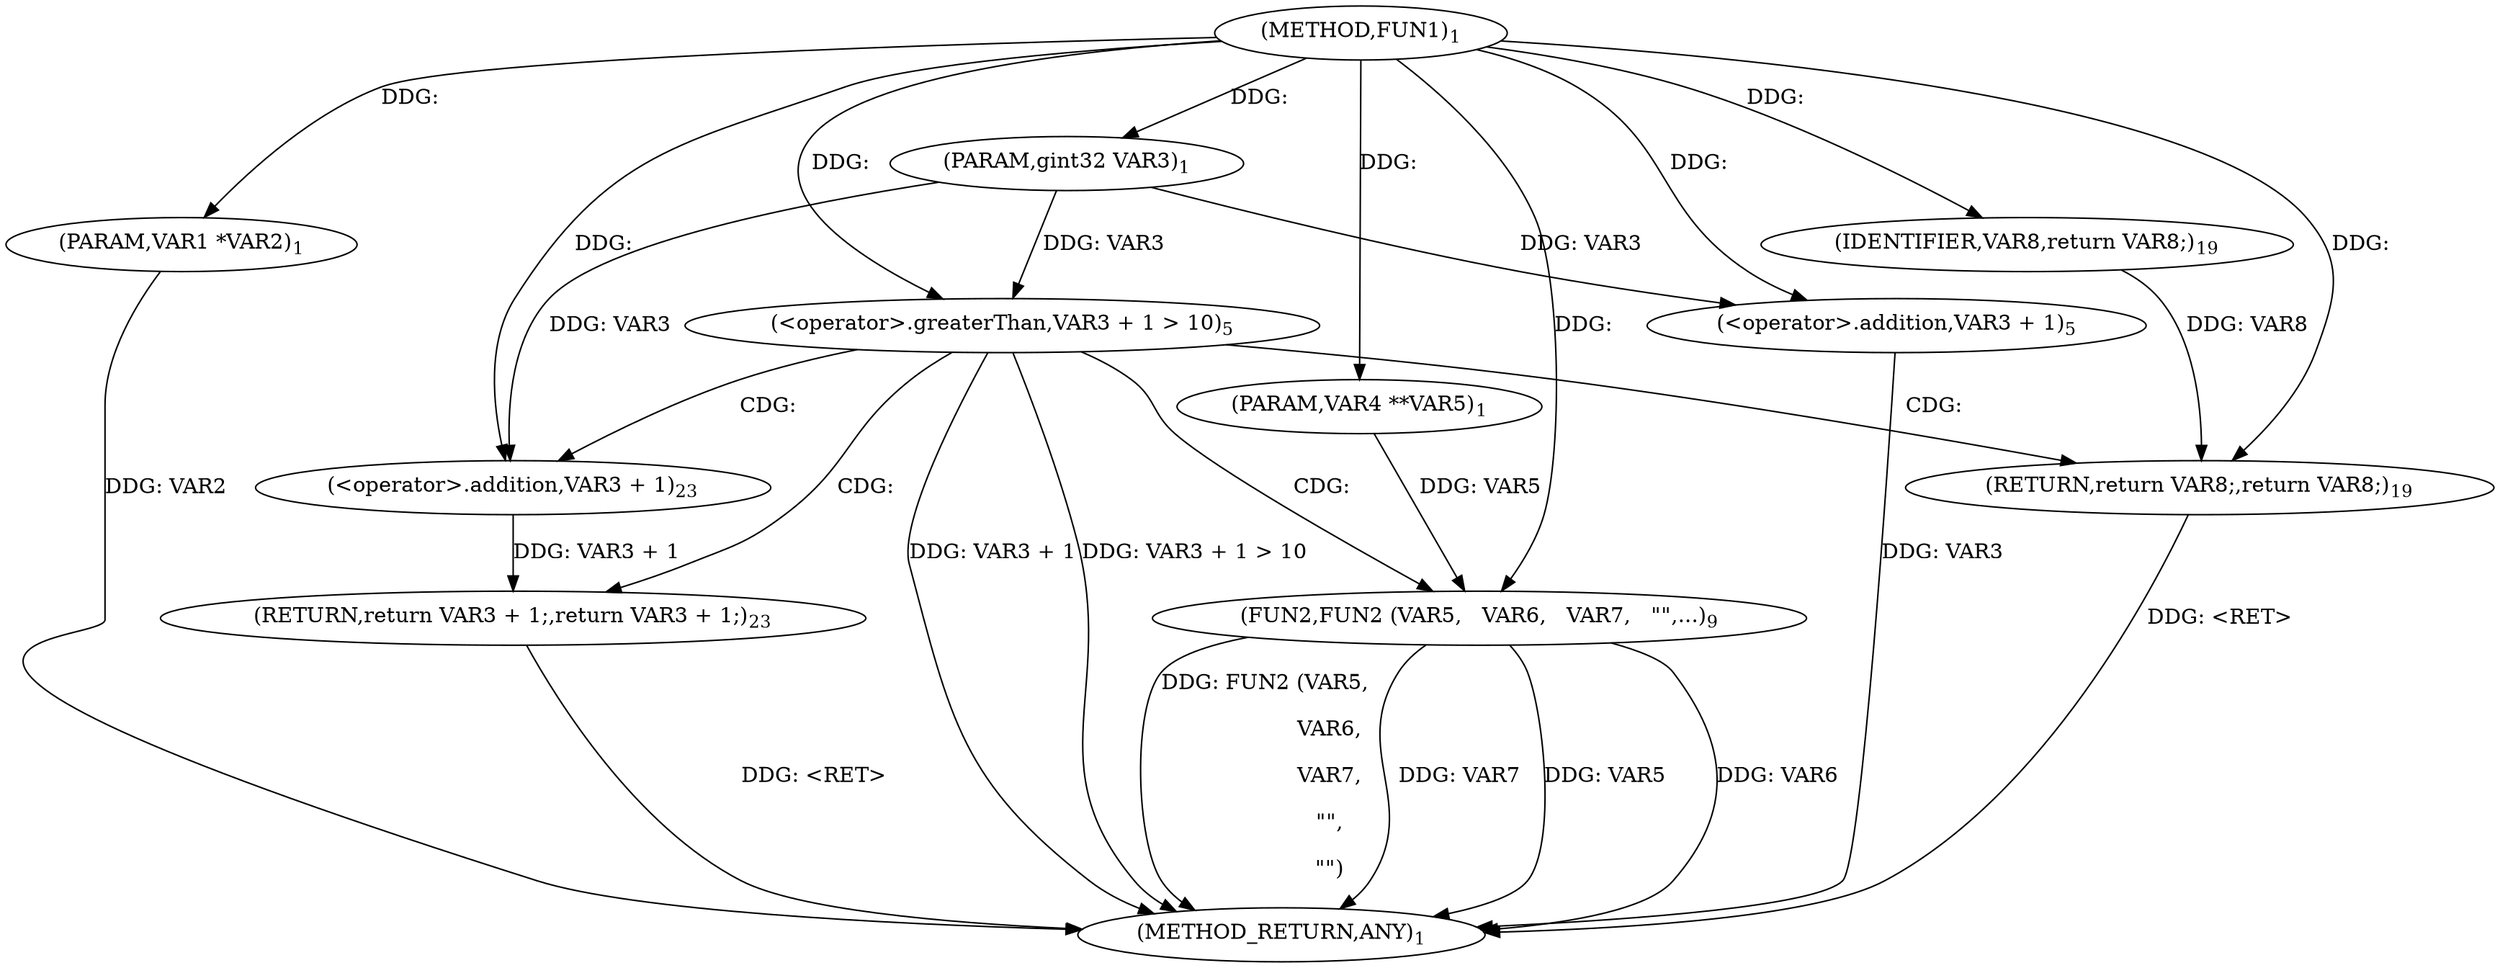 digraph "FUN1" {  
"8" [label = <(METHOD,FUN1)<SUB>1</SUB>> ]
"32" [label = <(METHOD_RETURN,ANY)<SUB>1</SUB>> ]
"9" [label = <(PARAM,VAR1 *VAR2)<SUB>1</SUB>> ]
"10" [label = <(PARAM,gint32 VAR3)<SUB>1</SUB>> ]
"11" [label = <(PARAM,VAR4 **VAR5)<SUB>1</SUB>> ]
"28" [label = <(RETURN,return VAR3 + 1;,return VAR3 + 1;)<SUB>23</SUB>> ]
"14" [label = <(&lt;operator&gt;.greaterThan,VAR3 + 1 &gt; 10)<SUB>5</SUB>> ]
"29" [label = <(&lt;operator&gt;.addition,VAR3 + 1)<SUB>23</SUB>> ]
"20" [label = <(FUN2,FUN2 (VAR5,

		   VAR6,

		   VAR7,

		   &quot;&quot;,

...)<SUB>9</SUB>> ]
"26" [label = <(RETURN,return VAR8;,return VAR8;)<SUB>19</SUB>> ]
"15" [label = <(&lt;operator&gt;.addition,VAR3 + 1)<SUB>5</SUB>> ]
"27" [label = <(IDENTIFIER,VAR8,return VAR8;)<SUB>19</SUB>> ]
  "26" -> "32"  [ label = "DDG: &lt;RET&gt;"] 
  "28" -> "32"  [ label = "DDG: &lt;RET&gt;"] 
  "9" -> "32"  [ label = "DDG: VAR2"] 
  "15" -> "32"  [ label = "DDG: VAR3"] 
  "14" -> "32"  [ label = "DDG: VAR3 + 1"] 
  "14" -> "32"  [ label = "DDG: VAR3 + 1 &gt; 10"] 
  "20" -> "32"  [ label = "DDG: VAR5"] 
  "20" -> "32"  [ label = "DDG: VAR6"] 
  "20" -> "32"  [ label = "DDG: FUN2 (VAR5,

		   VAR6,

		   VAR7,

		   &quot;&quot;,

		   &quot;&quot;)"] 
  "20" -> "32"  [ label = "DDG: VAR7"] 
  "8" -> "9"  [ label = "DDG: "] 
  "8" -> "10"  [ label = "DDG: "] 
  "8" -> "11"  [ label = "DDG: "] 
  "29" -> "28"  [ label = "DDG: VAR3 + 1"] 
  "8" -> "29"  [ label = "DDG: "] 
  "10" -> "29"  [ label = "DDG: VAR3"] 
  "10" -> "14"  [ label = "DDG: VAR3"] 
  "8" -> "14"  [ label = "DDG: "] 
  "27" -> "26"  [ label = "DDG: VAR8"] 
  "8" -> "26"  [ label = "DDG: "] 
  "10" -> "15"  [ label = "DDG: VAR3"] 
  "8" -> "15"  [ label = "DDG: "] 
  "11" -> "20"  [ label = "DDG: VAR5"] 
  "8" -> "20"  [ label = "DDG: "] 
  "8" -> "27"  [ label = "DDG: "] 
  "14" -> "29"  [ label = "CDG: "] 
  "14" -> "26"  [ label = "CDG: "] 
  "14" -> "28"  [ label = "CDG: "] 
  "14" -> "20"  [ label = "CDG: "] 
}
